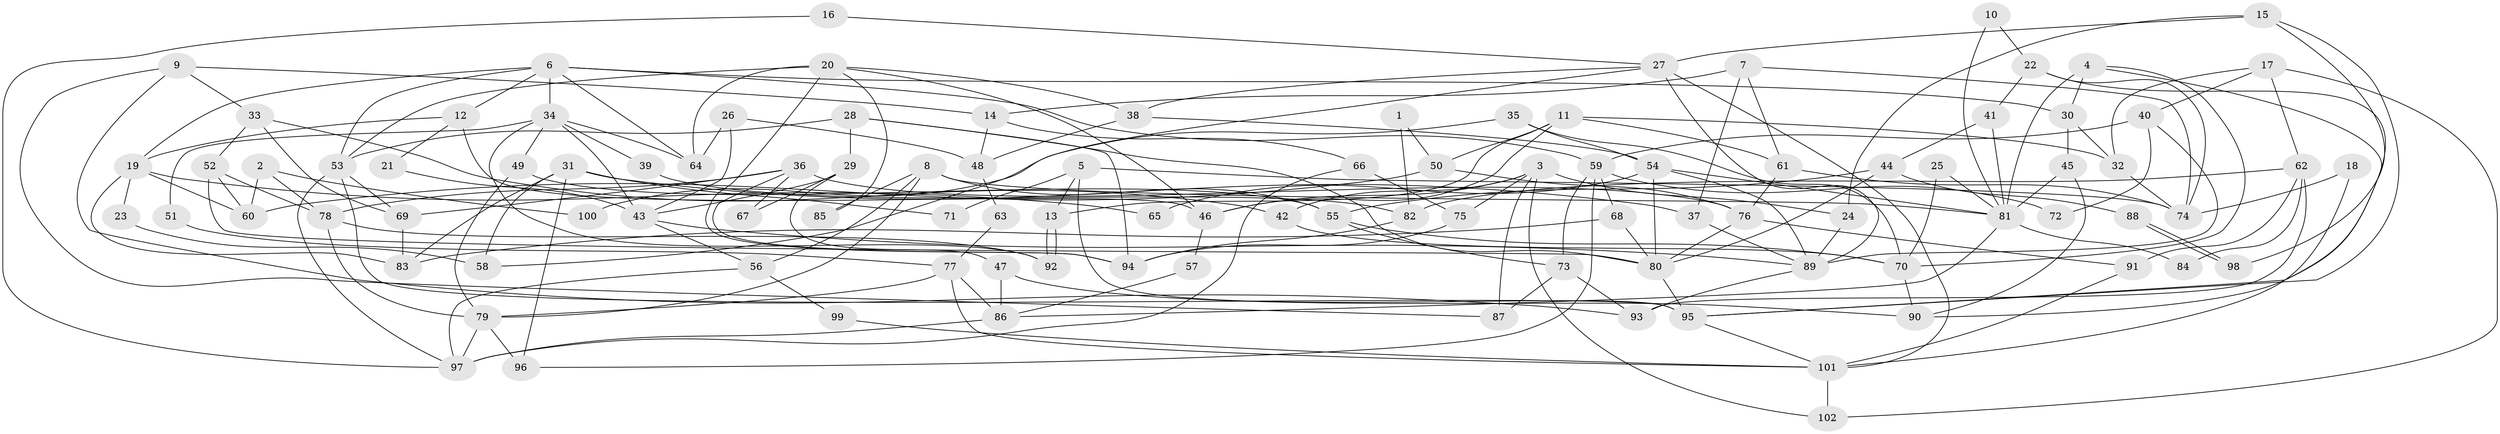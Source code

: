 // coarse degree distribution, {2: 0.1875, 3: 0.125, 6: 0.109375, 8: 0.0625, 7: 0.1875, 9: 0.046875, 5: 0.140625, 4: 0.125, 10: 0.015625}
// Generated by graph-tools (version 1.1) at 2025/24/03/03/25 07:24:02]
// undirected, 102 vertices, 204 edges
graph export_dot {
graph [start="1"]
  node [color=gray90,style=filled];
  1;
  2;
  3;
  4;
  5;
  6;
  7;
  8;
  9;
  10;
  11;
  12;
  13;
  14;
  15;
  16;
  17;
  18;
  19;
  20;
  21;
  22;
  23;
  24;
  25;
  26;
  27;
  28;
  29;
  30;
  31;
  32;
  33;
  34;
  35;
  36;
  37;
  38;
  39;
  40;
  41;
  42;
  43;
  44;
  45;
  46;
  47;
  48;
  49;
  50;
  51;
  52;
  53;
  54;
  55;
  56;
  57;
  58;
  59;
  60;
  61;
  62;
  63;
  64;
  65;
  66;
  67;
  68;
  69;
  70;
  71;
  72;
  73;
  74;
  75;
  76;
  77;
  78;
  79;
  80;
  81;
  82;
  83;
  84;
  85;
  86;
  87;
  88;
  89;
  90;
  91;
  92;
  93;
  94;
  95;
  96;
  97;
  98;
  99;
  100;
  101;
  102;
  1 -- 82;
  1 -- 50;
  2 -- 60;
  2 -- 78;
  2 -- 100;
  3 -- 87;
  3 -- 46;
  3 -- 24;
  3 -- 42;
  3 -- 75;
  3 -- 102;
  4 -- 70;
  4 -- 95;
  4 -- 30;
  4 -- 81;
  5 -- 95;
  5 -- 13;
  5 -- 71;
  5 -- 74;
  6 -- 30;
  6 -- 53;
  6 -- 12;
  6 -- 19;
  6 -- 34;
  6 -- 59;
  6 -- 64;
  7 -- 74;
  7 -- 61;
  7 -- 14;
  7 -- 37;
  8 -- 81;
  8 -- 56;
  8 -- 55;
  8 -- 79;
  8 -- 85;
  9 -- 14;
  9 -- 33;
  9 -- 87;
  9 -- 93;
  10 -- 22;
  10 -- 81;
  11 -- 46;
  11 -- 32;
  11 -- 13;
  11 -- 50;
  11 -- 61;
  12 -- 19;
  12 -- 21;
  12 -- 46;
  13 -- 92;
  13 -- 92;
  14 -- 66;
  14 -- 48;
  15 -- 24;
  15 -- 27;
  15 -- 95;
  15 -- 98;
  16 -- 97;
  16 -- 27;
  17 -- 102;
  17 -- 40;
  17 -- 32;
  17 -- 62;
  18 -- 101;
  18 -- 74;
  19 -- 83;
  19 -- 23;
  19 -- 60;
  19 -- 65;
  20 -- 64;
  20 -- 94;
  20 -- 38;
  20 -- 46;
  20 -- 53;
  20 -- 85;
  21 -- 43;
  22 -- 41;
  22 -- 90;
  22 -- 74;
  23 -- 58;
  24 -- 89;
  25 -- 70;
  25 -- 81;
  26 -- 48;
  26 -- 64;
  26 -- 43;
  27 -- 101;
  27 -- 38;
  27 -- 58;
  27 -- 89;
  28 -- 53;
  28 -- 80;
  28 -- 29;
  28 -- 94;
  29 -- 43;
  29 -- 47;
  29 -- 67;
  30 -- 32;
  30 -- 45;
  31 -- 83;
  31 -- 37;
  31 -- 58;
  31 -- 71;
  31 -- 96;
  32 -- 74;
  33 -- 69;
  33 -- 42;
  33 -- 52;
  34 -- 92;
  34 -- 39;
  34 -- 43;
  34 -- 49;
  34 -- 51;
  34 -- 64;
  35 -- 70;
  35 -- 54;
  35 -- 100;
  36 -- 76;
  36 -- 78;
  36 -- 67;
  36 -- 69;
  36 -- 94;
  37 -- 89;
  38 -- 54;
  38 -- 48;
  39 -- 82;
  40 -- 59;
  40 -- 89;
  40 -- 72;
  41 -- 44;
  41 -- 81;
  42 -- 70;
  43 -- 56;
  43 -- 89;
  44 -- 55;
  44 -- 80;
  44 -- 88;
  45 -- 81;
  45 -- 90;
  46 -- 57;
  47 -- 86;
  47 -- 90;
  48 -- 63;
  49 -- 55;
  49 -- 79;
  50 -- 76;
  50 -- 60;
  51 -- 77;
  52 -- 60;
  52 -- 78;
  52 -- 80;
  53 -- 95;
  53 -- 69;
  53 -- 97;
  54 -- 80;
  54 -- 89;
  54 -- 65;
  54 -- 81;
  55 -- 73;
  55 -- 70;
  56 -- 97;
  56 -- 99;
  57 -- 86;
  59 -- 96;
  59 -- 68;
  59 -- 72;
  59 -- 73;
  61 -- 74;
  61 -- 76;
  62 -- 93;
  62 -- 82;
  62 -- 84;
  62 -- 91;
  63 -- 77;
  66 -- 97;
  66 -- 75;
  68 -- 80;
  68 -- 83;
  69 -- 83;
  70 -- 90;
  73 -- 93;
  73 -- 87;
  75 -- 94;
  76 -- 91;
  76 -- 80;
  77 -- 86;
  77 -- 79;
  77 -- 101;
  78 -- 79;
  78 -- 92;
  79 -- 96;
  79 -- 97;
  80 -- 95;
  81 -- 84;
  81 -- 86;
  82 -- 94;
  86 -- 97;
  88 -- 98;
  88 -- 98;
  89 -- 93;
  91 -- 101;
  95 -- 101;
  99 -- 101;
  101 -- 102;
}
